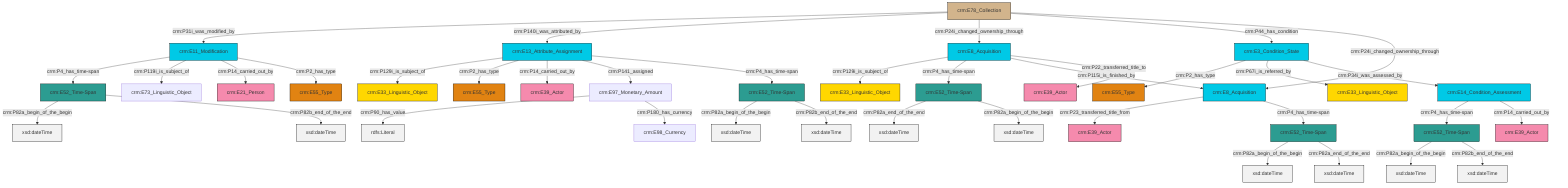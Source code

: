 graph TD
classDef Literal fill:#f2f2f2,stroke:#000000;
classDef CRM_Entity fill:#FFFFFF,stroke:#000000;
classDef Temporal_Entity fill:#00C9E6, stroke:#000000;
classDef Type fill:#E18312, stroke:#000000;
classDef Time-Span fill:#2C9C91, stroke:#000000;
classDef Appellation fill:#FFEB7F, stroke:#000000;
classDef Place fill:#008836, stroke:#000000;
classDef Persistent_Item fill:#B266B2, stroke:#000000;
classDef Conceptual_Object fill:#FFD700, stroke:#000000;
classDef Physical_Thing fill:#D2B48C, stroke:#000000;
classDef Actor fill:#f58aad, stroke:#000000;
classDef PC_Classes fill:#4ce600, stroke:#000000;
classDef Multi fill:#cccccc,stroke:#000000;

0["crm:E8_Acquisition"]:::Temporal_Entity -->|crm:P129i_is_subject_of| 1["crm:E33_Linguistic_Object"]:::Conceptual_Object
2["crm:E52_Time-Span"]:::Time-Span -->|crm:P82a_begin_of_the_begin| 3[xsd:dateTime]:::Literal
4["crm:E8_Acquisition"]:::Temporal_Entity -->|crm:P23_transferred_title_from| 5["crm:E39_Actor"]:::Actor
10["crm:E14_Condition_Assessment"]:::Temporal_Entity -->|crm:P4_has_time-span| 11["crm:E52_Time-Span"]:::Time-Span
6["crm:E13_Attribute_Assignment"]:::Temporal_Entity -->|crm:P129i_is_subject_of| 8["crm:E33_Linguistic_Object"]:::Conceptual_Object
15["crm:E11_Modification"]:::Temporal_Entity -->|crm:P4_has_time-span| 17["crm:E52_Time-Span"]:::Time-Span
10["crm:E14_Condition_Assessment"]:::Temporal_Entity -->|crm:P14_carried_out_by| 18["crm:E39_Actor"]:::Actor
2["crm:E52_Time-Span"]:::Time-Span -->|crm:P82a_end_of_the_end| 19[xsd:dateTime]:::Literal
17["crm:E52_Time-Span"]:::Time-Span -->|crm:P82a_begin_of_the_begin| 20[xsd:dateTime]:::Literal
21["crm:E3_Condition_State"]:::Temporal_Entity -->|crm:P2_has_type| 22["crm:E55_Type"]:::Type
15["crm:E11_Modification"]:::Temporal_Entity -->|crm:P119i_is_subject_of| 23["crm:E73_Linguistic_Object"]:::Default
6["crm:E13_Attribute_Assignment"]:::Temporal_Entity -->|crm:P2_has_type| 24["crm:E55_Type"]:::Type
25["crm:E52_Time-Span"]:::Time-Span -->|crm:P82a_end_of_the_end| 26[xsd:dateTime]:::Literal
27["crm:E52_Time-Span"]:::Time-Span -->|crm:P82a_begin_of_the_begin| 28[xsd:dateTime]:::Literal
11["crm:E52_Time-Span"]:::Time-Span -->|crm:P82a_begin_of_the_begin| 31[xsd:dateTime]:::Literal
15["crm:E11_Modification"]:::Temporal_Entity -->|crm:P14_carried_out_by| 40["crm:E21_Person"]:::Actor
43["crm:E97_Monetary_Amount"]:::Default -->|crm:P90_has_value| 44[rdfs:Literal]:::Literal
50["crm:E78_Collection"]:::Physical_Thing -->|crm:P31i_was_modified_by| 15["crm:E11_Modification"]:::Temporal_Entity
21["crm:E3_Condition_State"]:::Temporal_Entity -->|crm:P67i_is_referred_by| 37["crm:E33_Linguistic_Object"]:::Conceptual_Object
4["crm:E8_Acquisition"]:::Temporal_Entity -->|crm:P4_has_time-span| 2["crm:E52_Time-Span"]:::Time-Span
0["crm:E8_Acquisition"]:::Temporal_Entity -->|crm:P4_has_time-span| 25["crm:E52_Time-Span"]:::Time-Span
27["crm:E52_Time-Span"]:::Time-Span -->|crm:P82b_end_of_the_end| 55[xsd:dateTime]:::Literal
21["crm:E3_Condition_State"]:::Temporal_Entity -->|crm:P34i_was_assessed_by| 10["crm:E14_Condition_Assessment"]:::Temporal_Entity
6["crm:E13_Attribute_Assignment"]:::Temporal_Entity -->|crm:P14_carried_out_by| 41["crm:E39_Actor"]:::Actor
11["crm:E52_Time-Span"]:::Time-Span -->|crm:P82b_end_of_the_end| 58[xsd:dateTime]:::Literal
6["crm:E13_Attribute_Assignment"]:::Temporal_Entity -->|crm:P141_assigned| 43["crm:E97_Monetary_Amount"]:::Default
15["crm:E11_Modification"]:::Temporal_Entity -->|crm:P2_has_type| 12["crm:E55_Type"]:::Type
43["crm:E97_Monetary_Amount"]:::Default -->|crm:P180_has_currency| 47["crm:E98_Currency"]:::Default
0["crm:E8_Acquisition"]:::Temporal_Entity -->|crm:P115i_is_finished_by| 4["crm:E8_Acquisition"]:::Temporal_Entity
6["crm:E13_Attribute_Assignment"]:::Temporal_Entity -->|crm:P4_has_time-span| 27["crm:E52_Time-Span"]:::Time-Span
17["crm:E52_Time-Span"]:::Time-Span -->|crm:P82b_end_of_the_end| 60[xsd:dateTime]:::Literal
50["crm:E78_Collection"]:::Physical_Thing -->|crm:P140i_was_attributed_by| 6["crm:E13_Attribute_Assignment"]:::Temporal_Entity
50["crm:E78_Collection"]:::Physical_Thing -->|crm:P24i_changed_ownership_through| 0["crm:E8_Acquisition"]:::Temporal_Entity
25["crm:E52_Time-Span"]:::Time-Span -->|crm:P82a_begin_of_the_begin| 61[xsd:dateTime]:::Literal
50["crm:E78_Collection"]:::Physical_Thing -->|crm:P44_has_condition| 21["crm:E3_Condition_State"]:::Temporal_Entity
0["crm:E8_Acquisition"]:::Temporal_Entity -->|crm:P22_transferred_title_to| 35["crm:E39_Actor"]:::Actor
50["crm:E78_Collection"]:::Physical_Thing -->|crm:P24i_changed_ownership_through| 4["crm:E8_Acquisition"]:::Temporal_Entity